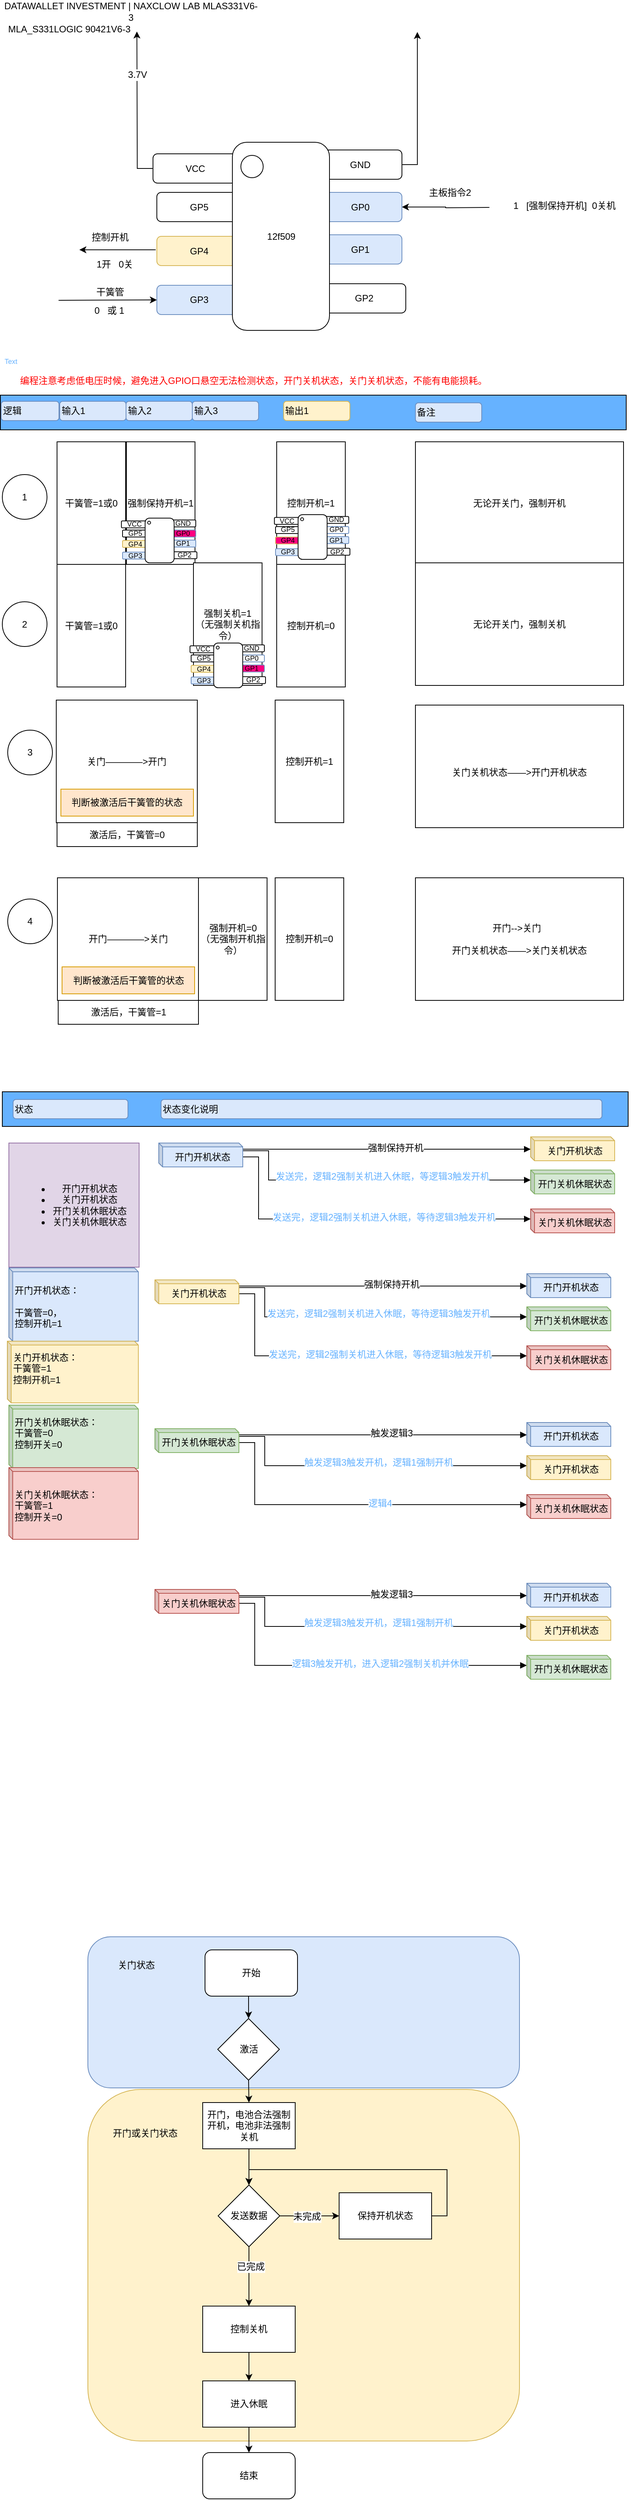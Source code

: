 <mxfile version="10.6.3" type="github"><diagram id="Xo4zGjJ7ZcX44FIeGbox" name="Page-1"><mxGraphModel dx="1485" dy="663" grid="0" gridSize="10" guides="1" tooltips="1" connect="1" arrows="1" fold="1" page="1" pageScale="1" pageWidth="827" pageHeight="2500" background="#ffffff" math="0" shadow="0"><root><mxCell id="0"/><mxCell id="1" parent="0"/><mxCell id="cyIY4U0WEsE2e_prX9D8-4" value="GP2" style="rounded=1;whiteSpace=wrap;html=1;" vertex="1" parent="1"><mxGeometry x="420.5" y="394" width="109" height="38" as="geometry"/></mxCell><mxCell id="-ZDEWKCSgK4aVQdzyGV3-27" value="" style="rounded=1;whiteSpace=wrap;html=1;align=center;fillColor=#dae8fc;strokeColor=#6c8ebf;" parent="1" vertex="1"><mxGeometry x="117" y="2538" width="560" height="196" as="geometry"/></mxCell><mxCell id="-ZDEWKCSgK4aVQdzyGV3-26" value="" style="rounded=1;whiteSpace=wrap;html=1;align=center;fillColor=#fff2cc;strokeColor=#d6b656;" parent="1" vertex="1"><mxGeometry x="117" y="2736" width="560" height="456" as="geometry"/></mxCell><mxCell id="wzxUXVamWLsgUI1HVRW6-111" value="" style="rounded=0;whiteSpace=wrap;html=1;strokeColor=#000000;fontColor=#000000;align=left;fillColor=#66B2FF;" parent="1" vertex="1"><mxGeometry x="3.5" y="538.5" width="812" height="45" as="geometry"/></mxCell><mxCell id="wzxUXVamWLsgUI1HVRW6-13" style="edgeStyle=orthogonalEdgeStyle;rounded=0;orthogonalLoop=1;jettySize=auto;html=1;exitX=1;exitY=0.5;exitDx=0;exitDy=0;" parent="1" source="wzxUXVamWLsgUI1HVRW6-2" edge="1"><mxGeometry relative="1" as="geometry"><mxPoint x="544.5" y="67.5" as="targetPoint"/><Array as="points"><mxPoint x="544.5" y="239.5"/><mxPoint x="544.5" y="67.5"/></Array></mxGeometry></mxCell><mxCell id="wzxUXVamWLsgUI1HVRW6-2" value="GND" style="rounded=1;whiteSpace=wrap;html=1;" parent="1" vertex="1"><mxGeometry x="415.5" y="220.5" width="109" height="38" as="geometry"/></mxCell><mxCell id="wzxUXVamWLsgUI1HVRW6-46" style="edgeStyle=orthogonalEdgeStyle;rounded=0;orthogonalLoop=1;jettySize=auto;html=1;exitX=1;exitY=0.5;exitDx=0;exitDy=0;startArrow=classic;startFill=1;endArrow=none;endFill=0;" parent="1" source="wzxUXVamWLsgUI1HVRW6-3" edge="1"><mxGeometry relative="1" as="geometry"><mxPoint x="637.982" y="295" as="targetPoint"/></mxGeometry></mxCell><mxCell id="wzxUXVamWLsgUI1HVRW6-3" value="GP0" style="rounded=1;whiteSpace=wrap;html=1;fillColor=#dae8fc;strokeColor=#6c8ebf;" parent="1" vertex="1"><mxGeometry x="415.5" y="275.5" width="109" height="38" as="geometry"/></mxCell><mxCell id="wzxUXVamWLsgUI1HVRW6-4" value="GP1" style="rounded=1;whiteSpace=wrap;html=1;fillColor=#dae8fc;strokeColor=#6c8ebf;" parent="1" vertex="1"><mxGeometry x="415.5" y="330.5" width="109" height="38" as="geometry"/></mxCell><mxCell id="wzxUXVamWLsgUI1HVRW6-6" value="GP3&lt;br&gt;" style="rounded=1;whiteSpace=wrap;html=1;fillColor=#dae8fc;strokeColor=#6c8ebf;" parent="1" vertex="1"><mxGeometry x="206.5" y="396" width="109" height="38" as="geometry"/></mxCell><mxCell id="wzxUXVamWLsgUI1HVRW6-7" value="GP4&lt;br&gt;" style="rounded=1;whiteSpace=wrap;html=1;fillColor=#fff2cc;strokeColor=#d6b656;" parent="1" vertex="1"><mxGeometry x="206.5" y="332.5" width="109" height="38" as="geometry"/></mxCell><mxCell id="wzxUXVamWLsgUI1HVRW6-8" value="GP5&lt;br&gt;" style="rounded=1;whiteSpace=wrap;html=1;" parent="1" vertex="1"><mxGeometry x="206.5" y="275.5" width="109" height="38" as="geometry"/></mxCell><mxCell id="wzxUXVamWLsgUI1HVRW6-12" style="edgeStyle=orthogonalEdgeStyle;rounded=0;orthogonalLoop=1;jettySize=auto;html=1;exitX=0;exitY=0.5;exitDx=0;exitDy=0;" parent="1" source="wzxUXVamWLsgUI1HVRW6-9" edge="1"><mxGeometry relative="1" as="geometry"><mxPoint x="180.601" y="66.836" as="targetPoint"/></mxGeometry></mxCell><mxCell id="wzxUXVamWLsgUI1HVRW6-15" value="3.7V" style="text;html=1;resizable=0;points=[];align=center;verticalAlign=middle;labelBackgroundColor=#ffffff;" parent="wzxUXVamWLsgUI1HVRW6-12" vertex="1" connectable="0"><mxGeometry x="0.432" relative="1" as="geometry"><mxPoint as="offset"/></mxGeometry></mxCell><mxCell id="wzxUXVamWLsgUI1HVRW6-9" value="VCC&lt;br&gt;" style="rounded=1;whiteSpace=wrap;html=1;" parent="1" vertex="1"><mxGeometry x="201.5" y="225.5" width="109" height="38" as="geometry"/></mxCell><mxCell id="wzxUXVamWLsgUI1HVRW6-1" value="12f509" style="rounded=1;whiteSpace=wrap;html=1;" parent="1" vertex="1"><mxGeometry x="304.5" y="210.5" width="126" height="244" as="geometry"/></mxCell><mxCell id="wzxUXVamWLsgUI1HVRW6-10" value="" style="ellipse;whiteSpace=wrap;html=1;aspect=fixed;" parent="1" vertex="1"><mxGeometry x="315.5" y="227.5" width="29" height="29" as="geometry"/></mxCell><mxCell id="wzxUXVamWLsgUI1HVRW6-47" value="主板指令2" style="text;html=1;strokeColor=none;fillColor=none;align=center;verticalAlign=middle;whiteSpace=wrap;rounded=0;" parent="1" vertex="1"><mxGeometry x="530.5" y="267" width="112" height="17" as="geometry"/></mxCell><mxCell id="wzxUXVamWLsgUI1HVRW6-48" value="1&amp;nbsp; &amp;nbsp;[强制保持开机]&amp;nbsp; 0关机" style="text;html=1;strokeColor=none;fillColor=none;align=center;verticalAlign=middle;whiteSpace=wrap;rounded=0;" parent="1" vertex="1"><mxGeometry x="649" y="284" width="173" height="18" as="geometry"/></mxCell><mxCell id="wzxUXVamWLsgUI1HVRW6-59" value="控制开机" style="text;html=1;strokeColor=none;fillColor=none;align=center;verticalAlign=middle;whiteSpace=wrap;rounded=0;" parent="1" vertex="1"><mxGeometry x="89.5" y="325.5" width="112" height="17" as="geometry"/></mxCell><mxCell id="wzxUXVamWLsgUI1HVRW6-60" value="1开&amp;nbsp; &amp;nbsp;0关" style="text;html=1;strokeColor=none;fillColor=none;align=center;verticalAlign=middle;whiteSpace=wrap;rounded=0;" parent="1" vertex="1"><mxGeometry x="96.5" y="358.5" width="110" height="20" as="geometry"/></mxCell><mxCell id="wzxUXVamWLsgUI1HVRW6-61" value="输入1" style="rounded=1;whiteSpace=wrap;html=1;align=left;fillColor=#dae8fc;strokeColor=#6c8ebf;" parent="1" vertex="1"><mxGeometry x="80.5" y="546.5" width="86" height="25" as="geometry"/></mxCell><mxCell id="wzxUXVamWLsgUI1HVRW6-62" value="输入2" style="rounded=1;whiteSpace=wrap;html=1;align=left;fillColor=#dae8fc;strokeColor=#6c8ebf;" parent="1" vertex="1"><mxGeometry x="166.5" y="546.5" width="86" height="25" as="geometry"/></mxCell><mxCell id="wzxUXVamWLsgUI1HVRW6-63" value="输入3" style="rounded=1;whiteSpace=wrap;html=1;align=left;fillColor=#dae8fc;strokeColor=#6c8ebf;" parent="1" vertex="1"><mxGeometry x="252.5" y="546.5" width="86" height="25" as="geometry"/></mxCell><mxCell id="wzxUXVamWLsgUI1HVRW6-64" value="" style="endArrow=classic;html=1;entryX=0;entryY=0.5;entryDx=0;entryDy=0;" parent="1" target="wzxUXVamWLsgUI1HVRW6-6" edge="1"><mxGeometry width="50" height="50" relative="1" as="geometry"><mxPoint x="79" y="415.5" as="sourcePoint"/><mxPoint x="129" y="396.5" as="targetPoint"/></mxGeometry></mxCell><mxCell id="wzxUXVamWLsgUI1HVRW6-65" value="干簧管" style="text;html=1;strokeColor=none;fillColor=none;align=center;verticalAlign=middle;whiteSpace=wrap;rounded=0;" parent="1" vertex="1"><mxGeometry x="89.5" y="396" width="112" height="17" as="geometry"/></mxCell><mxCell id="wzxUXVamWLsgUI1HVRW6-66" value="0&amp;nbsp; &amp;nbsp;或 1" style="text;html=1;strokeColor=none;fillColor=none;align=center;verticalAlign=middle;whiteSpace=wrap;rounded=0;" parent="1" vertex="1"><mxGeometry x="89.5" y="419" width="110" height="20" as="geometry"/></mxCell><mxCell id="wzxUXVamWLsgUI1HVRW6-73" value="输出1" style="rounded=1;whiteSpace=wrap;html=1;align=left;fillColor=#fff2cc;strokeColor=#d6b656;" parent="1" vertex="1"><mxGeometry x="371" y="546.5" width="86" height="25" as="geometry"/></mxCell><mxCell id="wzxUXVamWLsgUI1HVRW6-115" value="备注" style="rounded=1;whiteSpace=wrap;html=1;align=left;fillColor=#dae8fc;strokeColor=#6c8ebf;" parent="1" vertex="1"><mxGeometry x="542" y="548.5" width="86" height="25" as="geometry"/></mxCell><mxCell id="wzxUXVamWLsgUI1HVRW6-116" value="逻辑" style="rounded=1;whiteSpace=wrap;html=1;align=left;fillColor=#dae8fc;strokeColor=#6c8ebf;" parent="1" vertex="1"><mxGeometry x="4.5" y="546.5" width="75" height="25" as="geometry"/></mxCell><mxCell id="wzxUXVamWLsgUI1HVRW6-117" value="MLA_S331LOGIC 90421V6-3" style="text;html=1;strokeColor=none;fillColor=none;align=center;verticalAlign=middle;whiteSpace=wrap;rounded=0;fontColor=#000000;opacity=10;" parent="1" vertex="1"><mxGeometry x="6" y="52.5" width="174" height="23" as="geometry"/></mxCell><mxCell id="wzxUXVamWLsgUI1HVRW6-118" value="DATAWALLET INVESTMENT | NAXCLOW LAB MLAS331V6-3" style="text;html=1;strokeColor=none;fillColor=none;align=center;verticalAlign=middle;whiteSpace=wrap;rounded=0;fontColor=#000000;opacity=10;" parent="1" vertex="1"><mxGeometry x="5" y="29.5" width="336" height="23" as="geometry"/></mxCell><mxCell id="wzxUXVamWLsgUI1HVRW6-119" value="&lt;div style=&quot;text-align: left&quot;&gt;编程注意考虑低电压时候，避免进入GPIO口悬空无法检测状态，开门关机状态，关门关机状态，不能有电能损耗。&lt;/div&gt;" style="text;html=1;strokeColor=none;fillColor=none;align=left;verticalAlign=middle;whiteSpace=wrap;rounded=0;fontColor=#FF0000;" parent="1" vertex="1"><mxGeometry x="27" y="508" width="634" height="23" as="geometry"/></mxCell><mxCell id="-ZDEWKCSgK4aVQdzyGV3-4" style="edgeStyle=orthogonalEdgeStyle;rounded=0;orthogonalLoop=1;jettySize=auto;html=1;exitX=0.5;exitY=1;exitDx=0;exitDy=0;entryX=0.5;entryY=0;entryDx=0;entryDy=0;" parent="1" source="-ZDEWKCSgK4aVQdzyGV3-2" target="-ZDEWKCSgK4aVQdzyGV3-3" edge="1"><mxGeometry relative="1" as="geometry"/></mxCell><mxCell id="-ZDEWKCSgK4aVQdzyGV3-2" value="&lt;div style=&quot;text-align: center&quot;&gt;&lt;span&gt;开始&lt;/span&gt;&lt;/div&gt;" style="rounded=1;whiteSpace=wrap;html=1;align=center;" parent="1" vertex="1"><mxGeometry x="269" y="2555" width="120" height="60" as="geometry"/></mxCell><mxCell id="-ZDEWKCSgK4aVQdzyGV3-9" style="edgeStyle=orthogonalEdgeStyle;rounded=0;orthogonalLoop=1;jettySize=auto;html=1;exitX=0.5;exitY=1;exitDx=0;exitDy=0;entryX=0.5;entryY=0;entryDx=0;entryDy=0;" parent="1" source="-ZDEWKCSgK4aVQdzyGV3-3" target="-ZDEWKCSgK4aVQdzyGV3-8" edge="1"><mxGeometry relative="1" as="geometry"/></mxCell><mxCell id="-ZDEWKCSgK4aVQdzyGV3-3" value="激活" style="rhombus;whiteSpace=wrap;html=1;align=center;" parent="1" vertex="1"><mxGeometry x="285.5" y="2644" width="80" height="80" as="geometry"/></mxCell><mxCell id="-ZDEWKCSgK4aVQdzyGV3-19" style="edgeStyle=orthogonalEdgeStyle;rounded=0;orthogonalLoop=1;jettySize=auto;html=1;exitX=0.5;exitY=1;exitDx=0;exitDy=0;entryX=0.5;entryY=0;entryDx=0;entryDy=0;" parent="1" source="-ZDEWKCSgK4aVQdzyGV3-8" target="-ZDEWKCSgK4aVQdzyGV3-11" edge="1"><mxGeometry relative="1" as="geometry"/></mxCell><mxCell id="-ZDEWKCSgK4aVQdzyGV3-8" value="开门，电池合法强制开机，电池非法强制关机" style="rounded=0;whiteSpace=wrap;html=1;align=center;" parent="1" vertex="1"><mxGeometry x="266" y="2753" width="120" height="60" as="geometry"/></mxCell><mxCell id="-ZDEWKCSgK4aVQdzyGV3-13" value="" style="edgeStyle=orthogonalEdgeStyle;rounded=0;orthogonalLoop=1;jettySize=auto;html=1;" parent="1" source="-ZDEWKCSgK4aVQdzyGV3-11" edge="1"><mxGeometry relative="1" as="geometry"><mxPoint x="443" y="2900" as="targetPoint"/></mxGeometry></mxCell><mxCell id="-ZDEWKCSgK4aVQdzyGV3-15" value="未完成" style="text;html=1;resizable=0;points=[];align=center;verticalAlign=middle;labelBackgroundColor=#ffffff;" parent="-ZDEWKCSgK4aVQdzyGV3-13" vertex="1" connectable="0"><mxGeometry x="0.342" y="1" relative="1" as="geometry"><mxPoint x="-16.5" y="1" as="offset"/></mxGeometry></mxCell><mxCell id="-ZDEWKCSgK4aVQdzyGV3-17" value="" style="edgeStyle=orthogonalEdgeStyle;rounded=0;orthogonalLoop=1;jettySize=auto;html=1;entryX=0.5;entryY=0;entryDx=0;entryDy=0;" parent="1" source="-ZDEWKCSgK4aVQdzyGV3-11" target="-ZDEWKCSgK4aVQdzyGV3-18" edge="1"><mxGeometry relative="1" as="geometry"><mxPoint x="323" y="3020" as="targetPoint"/><Array as="points"/></mxGeometry></mxCell><mxCell id="-ZDEWKCSgK4aVQdzyGV3-20" value="已完成" style="text;html=1;resizable=0;points=[];align=center;verticalAlign=middle;labelBackgroundColor=#ffffff;" parent="-ZDEWKCSgK4aVQdzyGV3-17" vertex="1" connectable="0"><mxGeometry x="-0.322" y="2" relative="1" as="geometry"><mxPoint as="offset"/></mxGeometry></mxCell><mxCell id="-ZDEWKCSgK4aVQdzyGV3-11" value="发送数据" style="rhombus;whiteSpace=wrap;html=1;align=center;" parent="1" vertex="1"><mxGeometry x="286" y="2860" width="80" height="80" as="geometry"/></mxCell><mxCell id="-ZDEWKCSgK4aVQdzyGV3-21" style="edgeStyle=orthogonalEdgeStyle;rounded=0;orthogonalLoop=1;jettySize=auto;html=1;exitX=1;exitY=0.5;exitDx=0;exitDy=0;entryX=0.5;entryY=0;entryDx=0;entryDy=0;" parent="1" source="-ZDEWKCSgK4aVQdzyGV3-14" target="-ZDEWKCSgK4aVQdzyGV3-11" edge="1"><mxGeometry relative="1" as="geometry"><Array as="points"><mxPoint x="583" y="2900"/><mxPoint x="583" y="2840"/><mxPoint x="326" y="2840"/></Array></mxGeometry></mxCell><mxCell id="-ZDEWKCSgK4aVQdzyGV3-14" value="保持开机状态" style="rounded=0;whiteSpace=wrap;html=1;align=center;" parent="1" vertex="1"><mxGeometry x="443" y="2870" width="120" height="60" as="geometry"/></mxCell><mxCell id="-ZDEWKCSgK4aVQdzyGV3-23" style="edgeStyle=orthogonalEdgeStyle;rounded=0;orthogonalLoop=1;jettySize=auto;html=1;exitX=0.5;exitY=1;exitDx=0;exitDy=0;" parent="1" source="-ZDEWKCSgK4aVQdzyGV3-18" target="-ZDEWKCSgK4aVQdzyGV3-22" edge="1"><mxGeometry relative="1" as="geometry"/></mxCell><mxCell id="-ZDEWKCSgK4aVQdzyGV3-18" value="控制关机" style="rounded=0;whiteSpace=wrap;html=1;align=center;" parent="1" vertex="1"><mxGeometry x="266" y="3017" width="120" height="60" as="geometry"/></mxCell><mxCell id="-ZDEWKCSgK4aVQdzyGV3-25" style="edgeStyle=orthogonalEdgeStyle;rounded=0;orthogonalLoop=1;jettySize=auto;html=1;exitX=0.5;exitY=1;exitDx=0;exitDy=0;entryX=0.5;entryY=0;entryDx=0;entryDy=0;" parent="1" source="-ZDEWKCSgK4aVQdzyGV3-22" target="-ZDEWKCSgK4aVQdzyGV3-24" edge="1"><mxGeometry relative="1" as="geometry"/></mxCell><mxCell id="-ZDEWKCSgK4aVQdzyGV3-22" value="进入休眠" style="rounded=0;whiteSpace=wrap;html=1;align=center;" parent="1" vertex="1"><mxGeometry x="266" y="3114" width="120" height="60" as="geometry"/></mxCell><mxCell id="-ZDEWKCSgK4aVQdzyGV3-24" value="结束" style="rounded=1;whiteSpace=wrap;html=1;align=center;" parent="1" vertex="1"><mxGeometry x="266" y="3207" width="120" height="60" as="geometry"/></mxCell><mxCell id="-ZDEWKCSgK4aVQdzyGV3-28" value="关门状态" style="text;html=1;strokeColor=none;fillColor=none;align=center;verticalAlign=middle;whiteSpace=wrap;rounded=0;" parent="1" vertex="1"><mxGeometry x="145" y="2565" width="70" height="20" as="geometry"/></mxCell><mxCell id="-ZDEWKCSgK4aVQdzyGV3-29" value="开门或关门状态" style="text;html=1;strokeColor=none;fillColor=none;align=center;verticalAlign=middle;whiteSpace=wrap;rounded=0;" parent="1" vertex="1"><mxGeometry x="141" y="2783" width="101" height="20" as="geometry"/></mxCell><mxCell id="cyIY4U0WEsE2e_prX9D8-2" value="" style="endArrow=classic;html=1;" edge="1" parent="1"><mxGeometry width="50" height="50" relative="1" as="geometry"><mxPoint x="205" y="350" as="sourcePoint"/><mxPoint x="106" y="350" as="targetPoint"/></mxGeometry></mxCell><mxCell id="cyIY4U0WEsE2e_prX9D8-7" value="干簧管=1或0" style="rounded=0;whiteSpace=wrap;html=1;" vertex="1" parent="1"><mxGeometry x="77" y="599" width="89" height="159" as="geometry"/></mxCell><mxCell id="cyIY4U0WEsE2e_prX9D8-8" value="控制开机=1&lt;br&gt;" style="rounded=0;whiteSpace=wrap;html=1;" vertex="1" parent="1"><mxGeometry x="362" y="599" width="89" height="159" as="geometry"/></mxCell><mxCell id="cyIY4U0WEsE2e_prX9D8-9" value="强制保持开机=1" style="rounded=0;whiteSpace=wrap;html=1;" vertex="1" parent="1"><mxGeometry x="167" y="599" width="89" height="159" as="geometry"/></mxCell><mxCell id="cyIY4U0WEsE2e_prX9D8-10" value="无论开关门，强制开机" style="rounded=0;whiteSpace=wrap;html=1;" vertex="1" parent="1"><mxGeometry x="542" y="599" width="270" height="159" as="geometry"/></mxCell><mxCell id="cyIY4U0WEsE2e_prX9D8-11" value="1" style="ellipse;whiteSpace=wrap;html=1;aspect=fixed;" vertex="1" parent="1"><mxGeometry x="6" y="641.5" width="58" height="58" as="geometry"/></mxCell><mxCell id="cyIY4U0WEsE2e_prX9D8-12" value="2" style="ellipse;whiteSpace=wrap;html=1;aspect=fixed;" vertex="1" parent="1"><mxGeometry x="6" y="806.5" width="58" height="58" as="geometry"/></mxCell><mxCell id="cyIY4U0WEsE2e_prX9D8-13" value="干簧管=1或0" style="rounded=0;whiteSpace=wrap;html=1;" vertex="1" parent="1"><mxGeometry x="77" y="758" width="89" height="159" as="geometry"/></mxCell><mxCell id="cyIY4U0WEsE2e_prX9D8-14" value="强制关机=1&lt;br&gt;（无强制关机指令）&lt;br&gt;" style="rounded=0;whiteSpace=wrap;html=1;" vertex="1" parent="1"><mxGeometry x="254" y="756" width="89" height="159" as="geometry"/></mxCell><mxCell id="cyIY4U0WEsE2e_prX9D8-15" value="控制开机=0&lt;br&gt;" style="rounded=0;whiteSpace=wrap;html=1;" vertex="1" parent="1"><mxGeometry x="362" y="758" width="89" height="159" as="geometry"/></mxCell><mxCell id="cyIY4U0WEsE2e_prX9D8-16" value="无论开关门，强制关机" style="rounded=0;whiteSpace=wrap;html=1;" vertex="1" parent="1"><mxGeometry x="542" y="756" width="270" height="159" as="geometry"/></mxCell><mxCell id="cyIY4U0WEsE2e_prX9D8-17" value="3" style="ellipse;whiteSpace=wrap;html=1;aspect=fixed;" vertex="1" parent="1"><mxGeometry x="13" y="973" width="58" height="58" as="geometry"/></mxCell><mxCell id="cyIY4U0WEsE2e_prX9D8-26" value="4" style="ellipse;whiteSpace=wrap;html=1;aspect=fixed;" vertex="1" parent="1"><mxGeometry x="13" y="1192" width="58" height="58" as="geometry"/></mxCell><mxCell id="cyIY4U0WEsE2e_prX9D8-27" value="关门————&amp;gt;开门" style="rounded=0;whiteSpace=wrap;html=1;" vertex="1" parent="1"><mxGeometry x="76" y="934" width="183" height="159" as="geometry"/></mxCell><mxCell id="cyIY4U0WEsE2e_prX9D8-28" value="控制开机=1&lt;br&gt;" style="rounded=0;whiteSpace=wrap;html=1;" vertex="1" parent="1"><mxGeometry x="360" y="934" width="89" height="159" as="geometry"/></mxCell><mxCell id="cyIY4U0WEsE2e_prX9D8-29" value="&lt;br&gt;关门关机状态——&amp;gt;开门开机状态&lt;br&gt;" style="rounded=0;whiteSpace=wrap;html=1;" vertex="1" parent="1"><mxGeometry x="542" y="940.5" width="270" height="159" as="geometry"/></mxCell><mxCell id="cyIY4U0WEsE2e_prX9D8-30" value="判断被激活后干簧管的状态" style="rounded=0;whiteSpace=wrap;html=1;fillColor=#ffe6cc;strokeColor=#d79b00;" vertex="1" parent="1"><mxGeometry x="82" y="1049.5" width="172" height="35" as="geometry"/></mxCell><mxCell id="cyIY4U0WEsE2e_prX9D8-31" value="激活后，干簧管=0" style="rounded=0;whiteSpace=wrap;html=1;" vertex="1" parent="1"><mxGeometry x="77" y="1093" width="182" height="31" as="geometry"/></mxCell><mxCell id="cyIY4U0WEsE2e_prX9D8-32" value="开门————&amp;gt;关门" style="rounded=0;whiteSpace=wrap;html=1;" vertex="1" parent="1"><mxGeometry x="77.5" y="1164.5" width="183" height="159" as="geometry"/></mxCell><mxCell id="cyIY4U0WEsE2e_prX9D8-33" value="判断被激活后干簧管的状态" style="rounded=0;whiteSpace=wrap;html=1;fillColor=#ffe6cc;strokeColor=#d79b00;" vertex="1" parent="1"><mxGeometry x="83.5" y="1280" width="172" height="35" as="geometry"/></mxCell><mxCell id="cyIY4U0WEsE2e_prX9D8-34" value="激活后，干簧管=1" style="rounded=0;whiteSpace=wrap;html=1;" vertex="1" parent="1"><mxGeometry x="78.5" y="1323.5" width="182" height="31" as="geometry"/></mxCell><mxCell id="cyIY4U0WEsE2e_prX9D8-35" value="强制开机=0&lt;br&gt;（无强制开机指令）&lt;br&gt;" style="rounded=0;whiteSpace=wrap;html=1;" vertex="1" parent="1"><mxGeometry x="260.5" y="1164.5" width="89" height="159" as="geometry"/></mxCell><mxCell id="cyIY4U0WEsE2e_prX9D8-37" value="控制开机=0&lt;br&gt;" style="rounded=0;whiteSpace=wrap;html=1;" vertex="1" parent="1"><mxGeometry x="360" y="1164.5" width="89" height="159" as="geometry"/></mxCell><mxCell id="cyIY4U0WEsE2e_prX9D8-38" value="开门--&amp;gt;关门&amp;nbsp;&amp;nbsp;&lt;br&gt;&lt;br&gt;开门关机状态——&amp;gt;关门关机状态&lt;br&gt;" style="rounded=0;whiteSpace=wrap;html=1;" vertex="1" parent="1"><mxGeometry x="542" y="1164.5" width="270" height="159" as="geometry"/></mxCell><mxCell id="cyIY4U0WEsE2e_prX9D8-39" value="&lt;ul&gt;&lt;li&gt;开门开机状态&lt;/li&gt;&lt;li&gt;关门开机状态&lt;/li&gt;&lt;li&gt;开门关机休眠状态&lt;/li&gt;&lt;li&gt;关门关机休眠状态&lt;br&gt;&lt;/li&gt;&lt;/ul&gt;" style="rounded=0;whiteSpace=wrap;html=1;fillColor=#e1d5e7;strokeColor=#9673a6;" vertex="1" parent="1"><mxGeometry x="14.5" y="1508.5" width="169" height="161" as="geometry"/></mxCell><mxCell id="cyIY4U0WEsE2e_prX9D8-43" style="edgeStyle=orthogonalEdgeStyle;rounded=0;orthogonalLoop=1;jettySize=auto;html=1;exitX=0;exitY=0;exitDx=109.0;exitDy=18;exitPerimeter=0;startArrow=none;startFill=0;endArrow=block;endFill=1;" edge="1" parent="1" source="cyIY4U0WEsE2e_prX9D8-40" target="cyIY4U0WEsE2e_prX9D8-41"><mxGeometry relative="1" as="geometry"><Array as="points"><mxPoint x="317.5" y="1516.5"/></Array></mxGeometry></mxCell><mxCell id="cyIY4U0WEsE2e_prX9D8-44" value="强制保持开机" style="text;html=1;resizable=0;points=[];align=center;verticalAlign=middle;labelBackgroundColor=#ffffff;" vertex="1" connectable="0" parent="cyIY4U0WEsE2e_prX9D8-43"><mxGeometry x="0.085" y="2" relative="1" as="geometry"><mxPoint as="offset"/></mxGeometry></mxCell><mxCell id="cyIY4U0WEsE2e_prX9D8-46" style="edgeStyle=orthogonalEdgeStyle;rounded=0;orthogonalLoop=1;jettySize=auto;html=1;exitX=0;exitY=0;exitDx=109.0;exitDy=18;exitPerimeter=0;entryX=0;entryY=0;entryDx=0;entryDy=13.0;entryPerimeter=0;startArrow=none;startFill=0;endArrow=block;endFill=1;" edge="1" parent="1" source="cyIY4U0WEsE2e_prX9D8-40" target="cyIY4U0WEsE2e_prX9D8-45"><mxGeometry relative="1" as="geometry"><Array as="points"><mxPoint x="317.5" y="1518.5"/><mxPoint x="351.5" y="1518.5"/><mxPoint x="351.5" y="1556.5"/></Array></mxGeometry></mxCell><mxCell id="cyIY4U0WEsE2e_prX9D8-47" value="发送完，逻辑2强制关机进入休眠，等逻辑3触发开机" style="text;html=1;resizable=0;points=[];align=center;verticalAlign=middle;labelBackgroundColor=#ffffff;fontColor=#66B2FF;" vertex="1" connectable="0" parent="cyIY4U0WEsE2e_prX9D8-46"><mxGeometry x="0.291" y="2" relative="1" as="geometry"><mxPoint x="-44.5" y="-2.5" as="offset"/></mxGeometry></mxCell><mxCell id="cyIY4U0WEsE2e_prX9D8-49" style="edgeStyle=orthogonalEdgeStyle;rounded=0;orthogonalLoop=1;jettySize=auto;html=1;exitX=0;exitY=0;exitDx=109.0;exitDy=18;exitPerimeter=0;entryX=0;entryY=0;entryDx=0;entryDy=13.0;entryPerimeter=0;startArrow=none;startFill=0;endArrow=block;endFill=1;" edge="1" parent="1" source="cyIY4U0WEsE2e_prX9D8-40" target="cyIY4U0WEsE2e_prX9D8-48"><mxGeometry relative="1" as="geometry"><Array as="points"><mxPoint x="338.5" y="1526.5"/><mxPoint x="338.5" y="1607.5"/></Array></mxGeometry></mxCell><mxCell id="cyIY4U0WEsE2e_prX9D8-50" value="发送完，逻辑2强制关机进入休眠，等待逻辑3触发开机" style="text;html=1;resizable=0;points=[];align=center;verticalAlign=middle;labelBackgroundColor=#ffffff;fontColor=#66B2FF;" vertex="1" connectable="0" parent="cyIY4U0WEsE2e_prX9D8-49"><mxGeometry x="0.16" y="2" relative="1" as="geometry"><mxPoint as="offset"/></mxGeometry></mxCell><mxCell id="cyIY4U0WEsE2e_prX9D8-40" value="开门开机状态" style="shape=cube;whiteSpace=wrap;html=1;boundedLbl=1;backgroundOutline=1;darkOpacity=0.05;darkOpacity2=0.1;size=5;fillColor=#dae8fc;strokeColor=#6c8ebf;" vertex="1" parent="1"><mxGeometry x="209" y="1508.5" width="109" height="31" as="geometry"/></mxCell><mxCell id="cyIY4U0WEsE2e_prX9D8-41" value="关门开机状态" style="shape=cube;whiteSpace=wrap;html=1;boundedLbl=1;backgroundOutline=1;darkOpacity=0.05;darkOpacity2=0.1;size=5;fillColor=#fff2cc;strokeColor=#d6b656;" vertex="1" parent="1"><mxGeometry x="691.5" y="1500.5" width="109" height="31" as="geometry"/></mxCell><mxCell id="cyIY4U0WEsE2e_prX9D8-45" value="开门关机休眠状态" style="shape=cube;whiteSpace=wrap;html=1;boundedLbl=1;backgroundOutline=1;darkOpacity=0.05;darkOpacity2=0.1;size=5;fillColor=#d5e8d4;strokeColor=#82b366;" vertex="1" parent="1"><mxGeometry x="691.5" y="1543.5" width="109" height="31" as="geometry"/></mxCell><mxCell id="cyIY4U0WEsE2e_prX9D8-48" value="关门关机休眠状态" style="shape=cube;whiteSpace=wrap;html=1;boundedLbl=1;backgroundOutline=1;darkOpacity=0.05;darkOpacity2=0.1;size=5;fillColor=#f8cecc;strokeColor=#b85450;" vertex="1" parent="1"><mxGeometry x="691.5" y="1594" width="109" height="31" as="geometry"/></mxCell><mxCell id="cyIY4U0WEsE2e_prX9D8-51" style="edgeStyle=orthogonalEdgeStyle;rounded=0;orthogonalLoop=1;jettySize=auto;html=1;exitX=0;exitY=0;exitDx=109.0;exitDy=18;exitPerimeter=0;startArrow=none;startFill=0;endArrow=block;endFill=1;" edge="1" parent="1" source="cyIY4U0WEsE2e_prX9D8-57" target="cyIY4U0WEsE2e_prX9D8-58"><mxGeometry relative="1" as="geometry"><Array as="points"><mxPoint x="312.5" y="1694"/></Array></mxGeometry></mxCell><mxCell id="cyIY4U0WEsE2e_prX9D8-52" value="强制保持开机" style="text;html=1;resizable=0;points=[];align=center;verticalAlign=middle;labelBackgroundColor=#ffffff;" vertex="1" connectable="0" parent="cyIY4U0WEsE2e_prX9D8-51"><mxGeometry x="0.085" y="2" relative="1" as="geometry"><mxPoint as="offset"/></mxGeometry></mxCell><mxCell id="cyIY4U0WEsE2e_prX9D8-53" style="edgeStyle=orthogonalEdgeStyle;rounded=0;orthogonalLoop=1;jettySize=auto;html=1;exitX=0;exitY=0;exitDx=109.0;exitDy=18;exitPerimeter=0;entryX=0;entryY=0;entryDx=0;entryDy=13.0;entryPerimeter=0;startArrow=none;startFill=0;endArrow=block;endFill=1;" edge="1" parent="1" source="cyIY4U0WEsE2e_prX9D8-57" target="cyIY4U0WEsE2e_prX9D8-59"><mxGeometry relative="1" as="geometry"><Array as="points"><mxPoint x="312.5" y="1696"/><mxPoint x="346.5" y="1696"/><mxPoint x="346.5" y="1734"/></Array></mxGeometry></mxCell><mxCell id="cyIY4U0WEsE2e_prX9D8-54" value="发送完，逻辑2强制关机进入休眠，等待逻辑3触发开机" style="text;html=1;resizable=0;points=[];align=center;verticalAlign=middle;labelBackgroundColor=#ffffff;fontColor=#66B2FF;" vertex="1" connectable="0" parent="cyIY4U0WEsE2e_prX9D8-53"><mxGeometry x="0.291" y="2" relative="1" as="geometry"><mxPoint x="-44.5" y="-2.5" as="offset"/></mxGeometry></mxCell><mxCell id="cyIY4U0WEsE2e_prX9D8-55" style="edgeStyle=orthogonalEdgeStyle;rounded=0;orthogonalLoop=1;jettySize=auto;html=1;exitX=0;exitY=0;exitDx=109.0;exitDy=18;exitPerimeter=0;entryX=0;entryY=0;entryDx=0;entryDy=13.0;entryPerimeter=0;startArrow=none;startFill=0;endArrow=block;endFill=1;" edge="1" parent="1" source="cyIY4U0WEsE2e_prX9D8-57" target="cyIY4U0WEsE2e_prX9D8-60"><mxGeometry relative="1" as="geometry"><Array as="points"><mxPoint x="333.5" y="1704"/><mxPoint x="333.5" y="1785"/></Array></mxGeometry></mxCell><mxCell id="cyIY4U0WEsE2e_prX9D8-56" value="发送完，逻辑2强制关机进入休眠，等待逻辑3触发开机" style="text;html=1;resizable=0;points=[];align=center;verticalAlign=middle;labelBackgroundColor=#ffffff;fontColor=#66B2FF;" vertex="1" connectable="0" parent="cyIY4U0WEsE2e_prX9D8-55"><mxGeometry x="0.16" y="2" relative="1" as="geometry"><mxPoint as="offset"/></mxGeometry></mxCell><mxCell id="cyIY4U0WEsE2e_prX9D8-57" value="关门开机状态" style="shape=cube;whiteSpace=wrap;html=1;boundedLbl=1;backgroundOutline=1;darkOpacity=0.05;darkOpacity2=0.1;size=5;fillColor=#fff2cc;strokeColor=#d6b656;" vertex="1" parent="1"><mxGeometry x="204" y="1686" width="109" height="31" as="geometry"/></mxCell><mxCell id="cyIY4U0WEsE2e_prX9D8-58" value="开门开机状态" style="shape=cube;whiteSpace=wrap;html=1;boundedLbl=1;backgroundOutline=1;darkOpacity=0.05;darkOpacity2=0.1;size=5;fillColor=#dae8fc;strokeColor=#6c8ebf;" vertex="1" parent="1"><mxGeometry x="686.5" y="1678" width="109" height="31" as="geometry"/></mxCell><mxCell id="cyIY4U0WEsE2e_prX9D8-59" value="开门关机休眠状态" style="shape=cube;whiteSpace=wrap;html=1;boundedLbl=1;backgroundOutline=1;darkOpacity=0.05;darkOpacity2=0.1;size=5;fillColor=#d5e8d4;strokeColor=#82b366;" vertex="1" parent="1"><mxGeometry x="686.5" y="1721" width="109" height="31" as="geometry"/></mxCell><mxCell id="cyIY4U0WEsE2e_prX9D8-60" value="关门关机休眠状态" style="shape=cube;whiteSpace=wrap;html=1;boundedLbl=1;backgroundOutline=1;darkOpacity=0.05;darkOpacity2=0.1;size=5;fillColor=#f8cecc;strokeColor=#b85450;" vertex="1" parent="1"><mxGeometry x="686.5" y="1771.5" width="109" height="31" as="geometry"/></mxCell><mxCell id="cyIY4U0WEsE2e_prX9D8-61" style="edgeStyle=orthogonalEdgeStyle;rounded=0;orthogonalLoop=1;jettySize=auto;html=1;exitX=0;exitY=0;exitDx=109.0;exitDy=18;exitPerimeter=0;startArrow=none;startFill=0;endArrow=block;endFill=1;" edge="1" parent="1" source="cyIY4U0WEsE2e_prX9D8-67" target="cyIY4U0WEsE2e_prX9D8-68"><mxGeometry relative="1" as="geometry"><Array as="points"><mxPoint x="312.5" y="1887"/></Array></mxGeometry></mxCell><mxCell id="cyIY4U0WEsE2e_prX9D8-62" value="&lt;span&gt;触发逻辑3&lt;/span&gt;" style="text;html=1;resizable=0;points=[];align=center;verticalAlign=middle;labelBackgroundColor=#ffffff;" vertex="1" connectable="0" parent="cyIY4U0WEsE2e_prX9D8-61"><mxGeometry x="0.085" y="2" relative="1" as="geometry"><mxPoint as="offset"/></mxGeometry></mxCell><mxCell id="cyIY4U0WEsE2e_prX9D8-63" style="edgeStyle=orthogonalEdgeStyle;rounded=0;orthogonalLoop=1;jettySize=auto;html=1;exitX=0;exitY=0;exitDx=109.0;exitDy=18;exitPerimeter=0;entryX=0;entryY=0;entryDx=0;entryDy=13.0;entryPerimeter=0;startArrow=none;startFill=0;endArrow=block;endFill=1;" edge="1" parent="1" source="cyIY4U0WEsE2e_prX9D8-67" target="cyIY4U0WEsE2e_prX9D8-69"><mxGeometry relative="1" as="geometry"><Array as="points"><mxPoint x="312.5" y="1889"/><mxPoint x="346.5" y="1889"/><mxPoint x="346.5" y="1927"/></Array></mxGeometry></mxCell><mxCell id="cyIY4U0WEsE2e_prX9D8-64" value="触发逻辑3触发开机，逻辑1强制开机" style="text;html=1;resizable=0;points=[];align=center;verticalAlign=middle;labelBackgroundColor=#ffffff;fontColor=#66B2FF;" vertex="1" connectable="0" parent="cyIY4U0WEsE2e_prX9D8-63"><mxGeometry x="0.291" y="2" relative="1" as="geometry"><mxPoint x="-44.5" y="-2.5" as="offset"/></mxGeometry></mxCell><mxCell id="cyIY4U0WEsE2e_prX9D8-65" style="edgeStyle=orthogonalEdgeStyle;rounded=0;orthogonalLoop=1;jettySize=auto;html=1;exitX=0;exitY=0;exitDx=109.0;exitDy=18;exitPerimeter=0;entryX=0;entryY=0;entryDx=0;entryDy=13.0;entryPerimeter=0;startArrow=none;startFill=0;endArrow=block;endFill=1;" edge="1" parent="1" source="cyIY4U0WEsE2e_prX9D8-67" target="cyIY4U0WEsE2e_prX9D8-70"><mxGeometry relative="1" as="geometry"><Array as="points"><mxPoint x="333.5" y="1897"/><mxPoint x="333.5" y="1978"/></Array></mxGeometry></mxCell><mxCell id="cyIY4U0WEsE2e_prX9D8-66" value="逻辑4" style="text;html=1;resizable=0;points=[];align=center;verticalAlign=middle;labelBackgroundColor=#ffffff;fontColor=#66B2FF;" vertex="1" connectable="0" parent="cyIY4U0WEsE2e_prX9D8-65"><mxGeometry x="0.16" y="2" relative="1" as="geometry"><mxPoint as="offset"/></mxGeometry></mxCell><mxCell id="cyIY4U0WEsE2e_prX9D8-67" value="开门关机休眠状态" style="shape=cube;whiteSpace=wrap;html=1;boundedLbl=1;backgroundOutline=1;darkOpacity=0.05;darkOpacity2=0.1;size=5;fillColor=#d5e8d4;strokeColor=#82b366;" vertex="1" parent="1"><mxGeometry x="204" y="1879" width="109" height="31" as="geometry"/></mxCell><mxCell id="cyIY4U0WEsE2e_prX9D8-68" value="开门开机状态" style="shape=cube;whiteSpace=wrap;html=1;boundedLbl=1;backgroundOutline=1;darkOpacity=0.05;darkOpacity2=0.1;size=5;fillColor=#dae8fc;strokeColor=#6c8ebf;" vertex="1" parent="1"><mxGeometry x="686.5" y="1871" width="109" height="31" as="geometry"/></mxCell><mxCell id="cyIY4U0WEsE2e_prX9D8-69" value="关门开机状态" style="shape=cube;whiteSpace=wrap;html=1;boundedLbl=1;backgroundOutline=1;darkOpacity=0.05;darkOpacity2=0.1;size=5;fillColor=#fff2cc;strokeColor=#d6b656;" vertex="1" parent="1"><mxGeometry x="686.5" y="1914" width="109" height="31" as="geometry"/></mxCell><mxCell id="cyIY4U0WEsE2e_prX9D8-70" value="关门关机休眠状态" style="shape=cube;whiteSpace=wrap;html=1;boundedLbl=1;backgroundOutline=1;darkOpacity=0.05;darkOpacity2=0.1;size=5;fillColor=#f8cecc;strokeColor=#b85450;" vertex="1" parent="1"><mxGeometry x="686.5" y="1964.5" width="109" height="31" as="geometry"/></mxCell><mxCell id="cyIY4U0WEsE2e_prX9D8-82" style="edgeStyle=orthogonalEdgeStyle;rounded=0;orthogonalLoop=1;jettySize=auto;html=1;exitX=0;exitY=0;exitDx=109.0;exitDy=18;exitPerimeter=0;startArrow=none;startFill=0;endArrow=block;endFill=1;" edge="1" parent="1" source="cyIY4U0WEsE2e_prX9D8-88" target="cyIY4U0WEsE2e_prX9D8-89"><mxGeometry relative="1" as="geometry"><Array as="points"><mxPoint x="312.5" y="2095.5"/></Array></mxGeometry></mxCell><mxCell id="cyIY4U0WEsE2e_prX9D8-83" value="&lt;span&gt;触发逻辑3&lt;/span&gt;" style="text;html=1;resizable=0;points=[];align=center;verticalAlign=middle;labelBackgroundColor=#ffffff;" vertex="1" connectable="0" parent="cyIY4U0WEsE2e_prX9D8-82"><mxGeometry x="0.085" y="2" relative="1" as="geometry"><mxPoint as="offset"/></mxGeometry></mxCell><mxCell id="cyIY4U0WEsE2e_prX9D8-84" style="edgeStyle=orthogonalEdgeStyle;rounded=0;orthogonalLoop=1;jettySize=auto;html=1;exitX=0;exitY=0;exitDx=109.0;exitDy=18;exitPerimeter=0;entryX=0;entryY=0;entryDx=0;entryDy=13.0;entryPerimeter=0;startArrow=none;startFill=0;endArrow=block;endFill=1;" edge="1" parent="1" source="cyIY4U0WEsE2e_prX9D8-88" target="cyIY4U0WEsE2e_prX9D8-90"><mxGeometry relative="1" as="geometry"><Array as="points"><mxPoint x="312.5" y="2097.5"/><mxPoint x="346.5" y="2097.5"/><mxPoint x="346.5" y="2135.5"/></Array></mxGeometry></mxCell><mxCell id="cyIY4U0WEsE2e_prX9D8-85" value="触发逻辑3触发开机，逻辑1强制开机" style="text;html=1;resizable=0;points=[];align=center;verticalAlign=middle;labelBackgroundColor=#ffffff;fontColor=#66B2FF;" vertex="1" connectable="0" parent="cyIY4U0WEsE2e_prX9D8-84"><mxGeometry x="0.291" y="2" relative="1" as="geometry"><mxPoint x="-44.5" y="-2.5" as="offset"/></mxGeometry></mxCell><mxCell id="cyIY4U0WEsE2e_prX9D8-86" style="edgeStyle=orthogonalEdgeStyle;rounded=0;orthogonalLoop=1;jettySize=auto;html=1;exitX=0;exitY=0;exitDx=109.0;exitDy=18;exitPerimeter=0;entryX=0;entryY=0;entryDx=0;entryDy=13.0;entryPerimeter=0;startArrow=none;startFill=0;endArrow=block;endFill=1;" edge="1" parent="1" source="cyIY4U0WEsE2e_prX9D8-88" target="cyIY4U0WEsE2e_prX9D8-91"><mxGeometry relative="1" as="geometry"><Array as="points"><mxPoint x="333.5" y="2105.5"/><mxPoint x="333.5" y="2186.5"/></Array></mxGeometry></mxCell><mxCell id="cyIY4U0WEsE2e_prX9D8-87" value="逻辑3触发开机，进入逻辑2强制关机并休眠" style="text;html=1;resizable=0;points=[];align=center;verticalAlign=middle;labelBackgroundColor=#ffffff;fontColor=#66B2FF;" vertex="1" connectable="0" parent="cyIY4U0WEsE2e_prX9D8-86"><mxGeometry x="0.16" y="2" relative="1" as="geometry"><mxPoint as="offset"/></mxGeometry></mxCell><mxCell id="cyIY4U0WEsE2e_prX9D8-88" value="关门关机休眠状态" style="shape=cube;whiteSpace=wrap;html=1;boundedLbl=1;backgroundOutline=1;darkOpacity=0.05;darkOpacity2=0.1;size=5;fillColor=#f8cecc;strokeColor=#b85450;" vertex="1" parent="1"><mxGeometry x="204" y="2087.5" width="109" height="31" as="geometry"/></mxCell><mxCell id="cyIY4U0WEsE2e_prX9D8-89" value="开门开机状态" style="shape=cube;whiteSpace=wrap;html=1;boundedLbl=1;backgroundOutline=1;darkOpacity=0.05;darkOpacity2=0.1;size=5;fillColor=#dae8fc;strokeColor=#6c8ebf;" vertex="1" parent="1"><mxGeometry x="686.5" y="2079.5" width="109" height="31" as="geometry"/></mxCell><mxCell id="cyIY4U0WEsE2e_prX9D8-90" value="关门开机状态" style="shape=cube;whiteSpace=wrap;html=1;boundedLbl=1;backgroundOutline=1;darkOpacity=0.05;darkOpacity2=0.1;size=5;fillColor=#fff2cc;strokeColor=#d6b656;" vertex="1" parent="1"><mxGeometry x="686.5" y="2122.5" width="109" height="31" as="geometry"/></mxCell><mxCell id="cyIY4U0WEsE2e_prX9D8-91" value="开门关机休眠状态" style="shape=cube;whiteSpace=wrap;html=1;boundedLbl=1;backgroundOutline=1;darkOpacity=0.05;darkOpacity2=0.1;size=5;fillColor=#d5e8d4;strokeColor=#82b366;" vertex="1" parent="1"><mxGeometry x="686.5" y="2173" width="109" height="31" as="geometry"/></mxCell><mxCell id="cyIY4U0WEsE2e_prX9D8-92" value="开门开机状态：&lt;br&gt;&lt;br&gt;干簧管=0，&lt;br&gt;控制开机=1&lt;br&gt;" style="shape=cube;whiteSpace=wrap;html=1;boundedLbl=1;backgroundOutline=1;darkOpacity=0.05;darkOpacity2=0.1;size=5;fillColor=#dae8fc;strokeColor=#6c8ebf;align=left;" vertex="1" parent="1"><mxGeometry x="14.5" y="1670.5" width="168" height="95" as="geometry"/></mxCell><mxCell id="cyIY4U0WEsE2e_prX9D8-93" value="关门开机状态：&lt;br&gt;干簧管=1&lt;br&gt;控制开机=1&lt;br&gt;&lt;br&gt;" style="shape=cube;whiteSpace=wrap;html=1;boundedLbl=1;backgroundOutline=1;darkOpacity=0.05;darkOpacity2=0.1;size=5;fillColor=#fff2cc;strokeColor=#d6b656;align=left;" vertex="1" parent="1"><mxGeometry x="12.5" y="1765.5" width="170" height="80" as="geometry"/></mxCell><mxCell id="cyIY4U0WEsE2e_prX9D8-94" value="开门关机休眠状态：&lt;br&gt;&lt;div style=&quot;text-align: left&quot;&gt;干簧管=0&lt;/div&gt;&lt;div style=&quot;text-align: left&quot;&gt;控制开关=0&lt;/div&gt;&lt;div style=&quot;text-align: left&quot;&gt;&lt;br&gt;&lt;/div&gt;" style="shape=cube;whiteSpace=wrap;html=1;boundedLbl=1;backgroundOutline=1;darkOpacity=0.05;darkOpacity2=0.1;size=5;fillColor=#d5e8d4;strokeColor=#82b366;align=left;" vertex="1" parent="1"><mxGeometry x="14.5" y="1848.5" width="168" height="82" as="geometry"/></mxCell><mxCell id="cyIY4U0WEsE2e_prX9D8-95" value="关门关机休眠状态：&lt;br&gt;干簧管=1&lt;br&gt;控制开关=0&lt;br&gt;" style="shape=cube;whiteSpace=wrap;html=1;boundedLbl=1;backgroundOutline=1;darkOpacity=0.05;darkOpacity2=0.1;size=5;fillColor=#f8cecc;strokeColor=#b85450;align=left;" vertex="1" parent="1"><mxGeometry x="14.5" y="1929.5" width="168" height="93" as="geometry"/></mxCell><mxCell id="cyIY4U0WEsE2e_prX9D8-96" value="" style="rounded=0;whiteSpace=wrap;html=1;strokeColor=#000000;fontColor=#000000;align=left;fillColor=#66B2FF;" vertex="1" parent="1"><mxGeometry x="6" y="1442" width="812" height="45" as="geometry"/></mxCell><mxCell id="cyIY4U0WEsE2e_prX9D8-97" value="状态" style="rounded=1;whiteSpace=wrap;html=1;align=left;fillColor=#dae8fc;strokeColor=#6c8ebf;" vertex="1" parent="1"><mxGeometry x="20" y="1452" width="149" height="25" as="geometry"/></mxCell><mxCell id="cyIY4U0WEsE2e_prX9D8-98" value="状态变化说明" style="rounded=1;whiteSpace=wrap;html=1;align=left;fillColor=#dae8fc;strokeColor=#6c8ebf;" vertex="1" parent="1"><mxGeometry x="212" y="1452" width="572" height="25" as="geometry"/></mxCell><mxCell id="cyIY4U0WEsE2e_prX9D8-130" value="" style="group" vertex="1" connectable="0" parent="1"><mxGeometry x="160.5" y="698" width="98" height="58" as="geometry"/></mxCell><mxCell id="cyIY4U0WEsE2e_prX9D8-131" value="" style="group" vertex="1" connectable="0" parent="cyIY4U0WEsE2e_prX9D8-130"><mxGeometry width="98" height="58" as="geometry"/></mxCell><mxCell id="cyIY4U0WEsE2e_prX9D8-132" value="" style="group" vertex="1" connectable="0" parent="cyIY4U0WEsE2e_prX9D8-131"><mxGeometry width="98" height="58" as="geometry"/></mxCell><mxCell id="cyIY4U0WEsE2e_prX9D8-133" value="" style="group;fontSize=9;" vertex="1" connectable="0" parent="cyIY4U0WEsE2e_prX9D8-132"><mxGeometry width="98.0" height="58" as="geometry"/></mxCell><mxCell id="cyIY4U0WEsE2e_prX9D8-134" value="GP2" style="rounded=1;whiteSpace=wrap;html=1;fontSize=9;" vertex="1" parent="cyIY4U0WEsE2e_prX9D8-133"><mxGeometry x="65.433" y="43.619" width="32.567" height="9.033" as="geometry"/></mxCell><mxCell id="cyIY4U0WEsE2e_prX9D8-135" value="GND" style="rounded=1;whiteSpace=wrap;html=1;fontSize=9;" vertex="1" parent="cyIY4U0WEsE2e_prX9D8-133"><mxGeometry x="63.939" y="2.377" width="32.567" height="9.033" as="geometry"/></mxCell><mxCell id="cyIY4U0WEsE2e_prX9D8-136" value="GP0" style="rounded=1;whiteSpace=wrap;html=1;fillColor=#FF0080;strokeColor=#6c8ebf;fontSize=9;" vertex="1" parent="cyIY4U0WEsE2e_prX9D8-133"><mxGeometry x="63.939" y="15.451" width="32.567" height="9.033" as="geometry"/></mxCell><mxCell id="cyIY4U0WEsE2e_prX9D8-137" value="GP1" style="rounded=1;whiteSpace=wrap;html=1;fillColor=#dae8fc;strokeColor=#6c8ebf;fontSize=9;" vertex="1" parent="cyIY4U0WEsE2e_prX9D8-133"><mxGeometry x="63.939" y="28.525" width="32.567" height="9.033" as="geometry"/></mxCell><mxCell id="cyIY4U0WEsE2e_prX9D8-138" value="GP3&lt;br style=&quot;font-size: 9px;&quot;&gt;" style="rounded=1;whiteSpace=wrap;html=1;fillColor=#dae8fc;strokeColor=#6c8ebf;fontSize=9;" vertex="1" parent="cyIY4U0WEsE2e_prX9D8-133"><mxGeometry x="1.494" y="44.094" width="32.567" height="9.033" as="geometry"/></mxCell><mxCell id="cyIY4U0WEsE2e_prX9D8-139" value="GP4&lt;br style=&quot;font-size: 9px;&quot;&gt;" style="rounded=1;whiteSpace=wrap;html=1;fillColor=#fff2cc;strokeColor=#d6b656;fontSize=9;" vertex="1" parent="cyIY4U0WEsE2e_prX9D8-133"><mxGeometry x="1.494" y="29" width="32.567" height="9.033" as="geometry"/></mxCell><mxCell id="cyIY4U0WEsE2e_prX9D8-140" value="GP5&lt;br style=&quot;font-size: 9px;&quot;&gt;" style="rounded=1;whiteSpace=wrap;html=1;fontSize=9;" vertex="1" parent="cyIY4U0WEsE2e_prX9D8-133"><mxGeometry x="1.494" y="15.451" width="32.567" height="9.033" as="geometry"/></mxCell><mxCell id="cyIY4U0WEsE2e_prX9D8-141" value="VCC&lt;br style=&quot;font-size: 9px;&quot;&gt;" style="rounded=1;whiteSpace=wrap;html=1;fontSize=9;" vertex="1" parent="cyIY4U0WEsE2e_prX9D8-133"><mxGeometry y="3.566" width="32.567" height="9.033" as="geometry"/></mxCell><mxCell id="cyIY4U0WEsE2e_prX9D8-142" value="" style="rounded=1;whiteSpace=wrap;html=1;fontSize=9;" vertex="1" parent="cyIY4U0WEsE2e_prX9D8-133"><mxGeometry x="30.774" width="37.646" height="58" as="geometry"/></mxCell><mxCell id="cyIY4U0WEsE2e_prX9D8-143" value="" style="ellipse;whiteSpace=wrap;html=1;aspect=fixed;fontSize=9;" vertex="1" parent="cyIY4U0WEsE2e_prX9D8-133"><mxGeometry x="34.061" y="4.041" width="3.827" height="3.827" as="geometry"/></mxCell><mxCell id="cyIY4U0WEsE2e_prX9D8-144" value="" style="group" vertex="1" connectable="0" parent="1"><mxGeometry x="249.5" y="860" width="98" height="58" as="geometry"/></mxCell><mxCell id="cyIY4U0WEsE2e_prX9D8-145" value="" style="group" vertex="1" connectable="0" parent="cyIY4U0WEsE2e_prX9D8-144"><mxGeometry width="98" height="58" as="geometry"/></mxCell><mxCell id="cyIY4U0WEsE2e_prX9D8-146" value="" style="group" vertex="1" connectable="0" parent="cyIY4U0WEsE2e_prX9D8-145"><mxGeometry width="98" height="58" as="geometry"/></mxCell><mxCell id="cyIY4U0WEsE2e_prX9D8-147" value="" style="group;fontSize=9;" vertex="1" connectable="0" parent="cyIY4U0WEsE2e_prX9D8-146"><mxGeometry width="98.0" height="58" as="geometry"/></mxCell><mxCell id="cyIY4U0WEsE2e_prX9D8-148" value="GP2" style="rounded=1;whiteSpace=wrap;html=1;fontSize=9;" vertex="1" parent="cyIY4U0WEsE2e_prX9D8-147"><mxGeometry x="65.433" y="43.619" width="32.567" height="9.033" as="geometry"/></mxCell><mxCell id="cyIY4U0WEsE2e_prX9D8-149" value="GND" style="rounded=1;whiteSpace=wrap;html=1;fontSize=9;" vertex="1" parent="cyIY4U0WEsE2e_prX9D8-147"><mxGeometry x="63.939" y="2.377" width="32.567" height="9.033" as="geometry"/></mxCell><mxCell id="cyIY4U0WEsE2e_prX9D8-150" value="GP0" style="rounded=1;whiteSpace=wrap;html=1;fillColor=#FFFFFF;strokeColor=#6c8ebf;fontSize=9;" vertex="1" parent="cyIY4U0WEsE2e_prX9D8-147"><mxGeometry x="63.939" y="15.451" width="32.567" height="9.033" as="geometry"/></mxCell><mxCell id="cyIY4U0WEsE2e_prX9D8-151" value="GP1" style="rounded=1;whiteSpace=wrap;html=1;fillColor=#FF0080;strokeColor=#6c8ebf;fontSize=9;" vertex="1" parent="cyIY4U0WEsE2e_prX9D8-147"><mxGeometry x="63.939" y="28.525" width="32.567" height="9.033" as="geometry"/></mxCell><mxCell id="cyIY4U0WEsE2e_prX9D8-152" value="GP3&lt;br style=&quot;font-size: 9px;&quot;&gt;" style="rounded=1;whiteSpace=wrap;html=1;fillColor=#dae8fc;strokeColor=#6c8ebf;fontSize=9;" vertex="1" parent="cyIY4U0WEsE2e_prX9D8-147"><mxGeometry x="1.494" y="44.094" width="32.567" height="9.033" as="geometry"/></mxCell><mxCell id="cyIY4U0WEsE2e_prX9D8-153" value="GP4&lt;br style=&quot;font-size: 9px;&quot;&gt;" style="rounded=1;whiteSpace=wrap;html=1;fillColor=#fff2cc;strokeColor=#d6b656;fontSize=9;" vertex="1" parent="cyIY4U0WEsE2e_prX9D8-147"><mxGeometry x="1.494" y="29" width="32.567" height="9.033" as="geometry"/></mxCell><mxCell id="cyIY4U0WEsE2e_prX9D8-154" value="GP5&lt;br style=&quot;font-size: 9px;&quot;&gt;" style="rounded=1;whiteSpace=wrap;html=1;fontSize=9;" vertex="1" parent="cyIY4U0WEsE2e_prX9D8-147"><mxGeometry x="1.494" y="15.451" width="32.567" height="9.033" as="geometry"/></mxCell><mxCell id="cyIY4U0WEsE2e_prX9D8-155" value="VCC&lt;br style=&quot;font-size: 9px;&quot;&gt;" style="rounded=1;whiteSpace=wrap;html=1;fontSize=9;" vertex="1" parent="cyIY4U0WEsE2e_prX9D8-147"><mxGeometry y="3.566" width="32.567" height="9.033" as="geometry"/></mxCell><mxCell id="cyIY4U0WEsE2e_prX9D8-156" value="" style="rounded=1;whiteSpace=wrap;html=1;fontSize=9;" vertex="1" parent="cyIY4U0WEsE2e_prX9D8-147"><mxGeometry x="30.774" width="37.646" height="58" as="geometry"/></mxCell><mxCell id="cyIY4U0WEsE2e_prX9D8-157" value="" style="ellipse;whiteSpace=wrap;html=1;aspect=fixed;fontSize=9;" vertex="1" parent="cyIY4U0WEsE2e_prX9D8-147"><mxGeometry x="34.061" y="4.041" width="3.827" height="3.827" as="geometry"/></mxCell><mxCell id="cyIY4U0WEsE2e_prX9D8-175" value="" style="group" vertex="1" connectable="0" parent="1"><mxGeometry x="359" y="693.5" width="98" height="58" as="geometry"/></mxCell><mxCell id="cyIY4U0WEsE2e_prX9D8-177" value="" style="group" vertex="1" connectable="0" parent="cyIY4U0WEsE2e_prX9D8-175"><mxGeometry width="98" height="58" as="geometry"/></mxCell><mxCell id="cyIY4U0WEsE2e_prX9D8-178" value="" style="group;fontSize=9;" vertex="1" connectable="0" parent="cyIY4U0WEsE2e_prX9D8-177"><mxGeometry width="98.0" height="58" as="geometry"/></mxCell><mxCell id="cyIY4U0WEsE2e_prX9D8-179" value="GP2" style="rounded=1;whiteSpace=wrap;html=1;fontSize=9;" vertex="1" parent="cyIY4U0WEsE2e_prX9D8-178"><mxGeometry x="65.433" y="43.619" width="32.567" height="9.033" as="geometry"/></mxCell><mxCell id="cyIY4U0WEsE2e_prX9D8-180" value="GND" style="rounded=1;whiteSpace=wrap;html=1;fontSize=9;" vertex="1" parent="cyIY4U0WEsE2e_prX9D8-178"><mxGeometry x="63.939" y="2.377" width="32.567" height="9.033" as="geometry"/></mxCell><mxCell id="cyIY4U0WEsE2e_prX9D8-181" value="GP0" style="rounded=1;whiteSpace=wrap;html=1;fillColor=#FFFFFF;strokeColor=#6c8ebf;fontSize=9;" vertex="1" parent="cyIY4U0WEsE2e_prX9D8-178"><mxGeometry x="63.939" y="15.451" width="32.567" height="9.033" as="geometry"/></mxCell><mxCell id="cyIY4U0WEsE2e_prX9D8-182" value="GP1" style="rounded=1;whiteSpace=wrap;html=1;fillColor=#dae8fc;strokeColor=#6c8ebf;fontSize=9;" vertex="1" parent="cyIY4U0WEsE2e_prX9D8-178"><mxGeometry x="63.939" y="28.525" width="32.567" height="9.033" as="geometry"/></mxCell><mxCell id="cyIY4U0WEsE2e_prX9D8-183" value="GP3&lt;br style=&quot;font-size: 9px;&quot;&gt;" style="rounded=1;whiteSpace=wrap;html=1;fillColor=#dae8fc;strokeColor=#6c8ebf;fontSize=9;" vertex="1" parent="cyIY4U0WEsE2e_prX9D8-178"><mxGeometry x="1.494" y="44.094" width="32.567" height="9.033" as="geometry"/></mxCell><mxCell id="cyIY4U0WEsE2e_prX9D8-184" value="GP4&lt;br style=&quot;font-size: 9px;&quot;&gt;" style="rounded=1;whiteSpace=wrap;html=1;fillColor=#FF0080;strokeColor=#d6b656;fontSize=9;" vertex="1" parent="cyIY4U0WEsE2e_prX9D8-178"><mxGeometry x="1.494" y="29" width="32.567" height="9.033" as="geometry"/></mxCell><mxCell id="cyIY4U0WEsE2e_prX9D8-185" value="GP5&lt;br style=&quot;font-size: 9px;&quot;&gt;" style="rounded=1;whiteSpace=wrap;html=1;fontSize=9;" vertex="1" parent="cyIY4U0WEsE2e_prX9D8-178"><mxGeometry x="1.494" y="15.451" width="32.567" height="9.033" as="geometry"/></mxCell><mxCell id="cyIY4U0WEsE2e_prX9D8-186" value="VCC&lt;br style=&quot;font-size: 9px;&quot;&gt;" style="rounded=1;whiteSpace=wrap;html=1;fontSize=9;" vertex="1" parent="cyIY4U0WEsE2e_prX9D8-178"><mxGeometry y="3.566" width="32.567" height="9.033" as="geometry"/></mxCell><mxCell id="cyIY4U0WEsE2e_prX9D8-187" value="" style="rounded=1;whiteSpace=wrap;html=1;fontSize=9;" vertex="1" parent="cyIY4U0WEsE2e_prX9D8-178"><mxGeometry x="30.774" width="37.646" height="58" as="geometry"/></mxCell><mxCell id="cyIY4U0WEsE2e_prX9D8-188" value="" style="ellipse;whiteSpace=wrap;html=1;aspect=fixed;fontSize=9;" vertex="1" parent="cyIY4U0WEsE2e_prX9D8-178"><mxGeometry x="34.061" y="4.041" width="3.827" height="3.827" as="geometry"/></mxCell><mxCell id="cyIY4U0WEsE2e_prX9D8-203" value="Text" style="text;html=1;resizable=0;points=[];autosize=1;align=left;verticalAlign=top;spacingTop=-4;fontSize=9;fontColor=#66B2FF;" vertex="1" parent="1"><mxGeometry x="7" y="487" width="30" height="10" as="geometry"/></mxCell></root></mxGraphModel></diagram></mxfile>